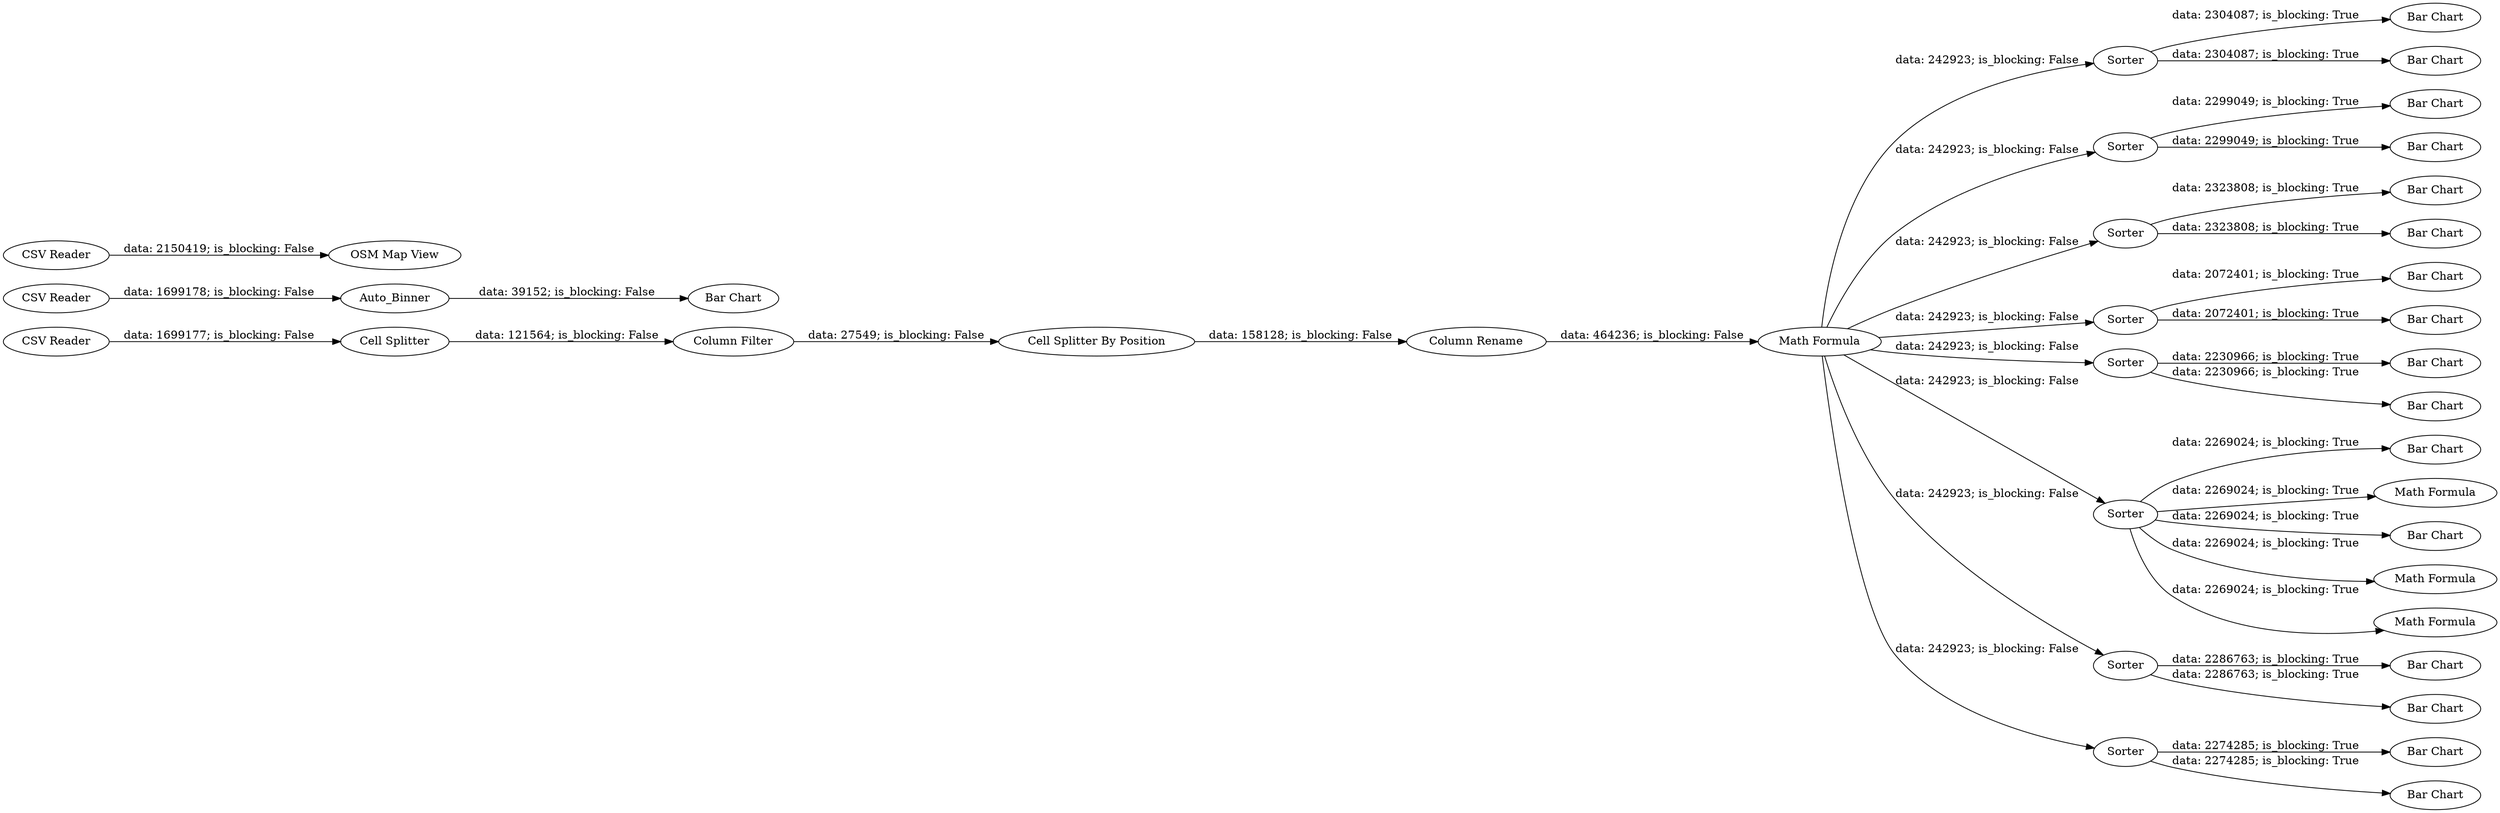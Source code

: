 digraph {
	"-2116201808216650303_10" [label="Column Filter"]
	"116837959953280245_37" [label="Bar Chart"]
	"116837959953280245_23" [label="Bar Chart"]
	"116837959953280245_35" [label="Bar Chart"]
	"116837959953280245_52" [label="Bar Chart"]
	"-2116201808216650303_11" [label="Cell Splitter By Position"]
	"116837959953280245_41" [label="Bar Chart"]
	"116837959953280245_40" [label="Bar Chart"]
	"-2116201808216650303_12" [label="Column Rename"]
	"-2116201808216650303_9" [label="Cell Splitter"]
	"116837959953280245_30" [label=Sorter]
	"116837959953280245_39" [label=Sorter]
	"116837959953280245_46" [label="Bar Chart"]
	"116837959953280245_2" [label="CSV Reader"]
	"116837959953280245_22" [label="Bar Chart"]
	"116837959953280245_53" [label="Math Formula"]
	"116837959953280245_33" [label=Sorter]
	"116837959953280245_32" [label="Bar Chart"]
	"116837959953280245_56" [label="CSV Reader"]
	"116837959953280245_43" [label="Bar Chart"]
	"116837959953280245_31" [label="Bar Chart"]
	"116837959953280245_34" [label="Bar Chart"]
	"116837959953280245_19" [label="Bar Chart"]
	"116837959953280245_42" [label=Sorter]
	"-2116201808216650303_21" [label="Math Formula"]
	"116837959953280245_38" [label="Bar Chart"]
	"116837959953280245_36" [label=Sorter]
	"116837959953280245_18" [label="Bar Chart"]
	"116837959953280245_44" [label="Bar Chart"]
	"116837959953280245_24" [label=Sorter]
	"116837959953280245_45" [label="Bar Chart"]
	"116837959953280245_26" [label=Sorter]
	"116837959953280245_57" [label="OSM Map View"]
	"116837959953280245_50" [label=Auto_Binner]
	"-2116201808216650303_2" [label="CSV Reader"]
	"116837959953280245_55" [label="Math Formula"]
	"116837959953280245_47" [label=Sorter]
	"116837959953280245_54" [label="Math Formula"]
	"116837959953280245_42" -> "116837959953280245_44" [label="data: 2072401; is_blocking: True"]
	"116837959953280245_42" -> "116837959953280245_43" [label="data: 2072401; is_blocking: True"]
	"116837959953280245_30" -> "116837959953280245_32" [label="data: 2304087; is_blocking: True"]
	"116837959953280245_39" -> "116837959953280245_40" [label="data: 2299049; is_blocking: True"]
	"-2116201808216650303_21" -> "116837959953280245_47" [label="data: 242923; is_blocking: False"]
	"116837959953280245_2" -> "116837959953280245_50" [label="data: 1699178; is_blocking: False"]
	"116837959953280245_24" -> "116837959953280245_18" [label="data: 2269024; is_blocking: True"]
	"116837959953280245_39" -> "116837959953280245_41" [label="data: 2299049; is_blocking: True"]
	"-2116201808216650303_21" -> "116837959953280245_36" [label="data: 242923; is_blocking: False"]
	"116837959953280245_24" -> "116837959953280245_22" [label="data: 2269024; is_blocking: True"]
	"-2116201808216650303_21" -> "116837959953280245_39" [label="data: 242923; is_blocking: False"]
	"116837959953280245_47" -> "116837959953280245_45" [label="data: 2274285; is_blocking: True"]
	"116837959953280245_50" -> "116837959953280245_52" [label="data: 39152; is_blocking: False"]
	"-2116201808216650303_12" -> "-2116201808216650303_21" [label="data: 464236; is_blocking: False"]
	"-2116201808216650303_21" -> "116837959953280245_24" [label="data: 242923; is_blocking: False"]
	"-2116201808216650303_10" -> "-2116201808216650303_11" [label="data: 27549; is_blocking: False"]
	"116837959953280245_33" -> "116837959953280245_35" [label="data: 2323808; is_blocking: True"]
	"-2116201808216650303_21" -> "116837959953280245_30" [label="data: 242923; is_blocking: False"]
	"116837959953280245_24" -> "116837959953280245_55" [label="data: 2269024; is_blocking: True"]
	"116837959953280245_33" -> "116837959953280245_34" [label="data: 2323808; is_blocking: True"]
	"-2116201808216650303_21" -> "116837959953280245_26" [label="data: 242923; is_blocking: False"]
	"116837959953280245_26" -> "116837959953280245_23" [label="data: 2286763; is_blocking: True"]
	"116837959953280245_24" -> "116837959953280245_53" [label="data: 2269024; is_blocking: True"]
	"-2116201808216650303_11" -> "-2116201808216650303_12" [label="data: 158128; is_blocking: False"]
	"116837959953280245_56" -> "116837959953280245_57" [label="data: 2150419; is_blocking: False"]
	"116837959953280245_24" -> "116837959953280245_54" [label="data: 2269024; is_blocking: True"]
	"-2116201808216650303_2" -> "-2116201808216650303_9" [label="data: 1699177; is_blocking: False"]
	"116837959953280245_36" -> "116837959953280245_37" [label="data: 2230966; is_blocking: True"]
	"-2116201808216650303_21" -> "116837959953280245_42" [label="data: 242923; is_blocking: False"]
	"116837959953280245_47" -> "116837959953280245_46" [label="data: 2274285; is_blocking: True"]
	"116837959953280245_30" -> "116837959953280245_31" [label="data: 2304087; is_blocking: True"]
	"116837959953280245_36" -> "116837959953280245_38" [label="data: 2230966; is_blocking: True"]
	"-2116201808216650303_9" -> "-2116201808216650303_10" [label="data: 121564; is_blocking: False"]
	"-2116201808216650303_21" -> "116837959953280245_33" [label="data: 242923; is_blocking: False"]
	"116837959953280245_26" -> "116837959953280245_19" [label="data: 2286763; is_blocking: True"]
	rankdir=LR
}
